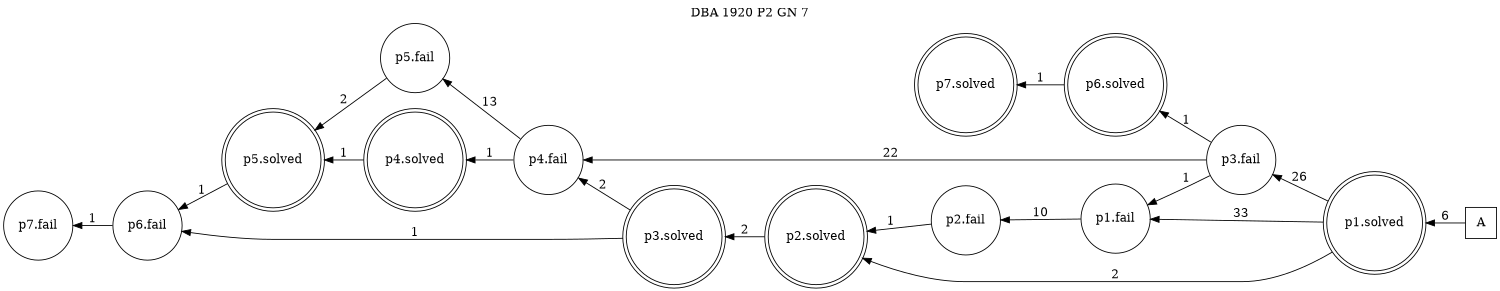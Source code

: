 digraph DBA_1920_P2_GN_7_GOOD {
labelloc="tl"
label= " DBA 1920 P2 GN 7 "
rankdir="RL";
graph [ size=" 10 , 10 !"]

"A" [shape="square" label="A"]
"p1.solved" [shape="doublecircle" label="p1.solved"]
"p1.fail" [shape="circle" label="p1.fail"]
"p2.fail" [shape="circle" label="p2.fail"]
"p3.fail" [shape="circle" label="p3.fail"]
"p2.solved" [shape="doublecircle" label="p2.solved"]
"p4.fail" [shape="circle" label="p4.fail"]
"p5.fail" [shape="circle" label="p5.fail"]
"p5.solved" [shape="doublecircle" label="p5.solved"]
"p3.solved" [shape="doublecircle" label="p3.solved"]
"p6.fail" [shape="circle" label="p6.fail"]
"p7.fail" [shape="circle" label="p7.fail"]
"p4.solved" [shape="doublecircle" label="p4.solved"]
"p6.solved" [shape="doublecircle" label="p6.solved"]
"p7.solved" [shape="doublecircle" label="p7.solved"]
"A" -> "p1.solved" [ label=6]
"p1.solved" -> "p1.fail" [ label=33]
"p1.solved" -> "p3.fail" [ label=26]
"p1.solved" -> "p2.solved" [ label=2]
"p1.fail" -> "p2.fail" [ label=10]
"p2.fail" -> "p2.solved" [ label=1]
"p3.fail" -> "p1.fail" [ label=1]
"p3.fail" -> "p4.fail" [ label=22]
"p3.fail" -> "p6.solved" [ label=1]
"p2.solved" -> "p3.solved" [ label=2]
"p4.fail" -> "p5.fail" [ label=13]
"p4.fail" -> "p4.solved" [ label=1]
"p5.fail" -> "p5.solved" [ label=2]
"p5.solved" -> "p6.fail" [ label=1]
"p3.solved" -> "p4.fail" [ label=2]
"p3.solved" -> "p6.fail" [ label=1]
"p6.fail" -> "p7.fail" [ label=1]
"p4.solved" -> "p5.solved" [ label=1]
"p6.solved" -> "p7.solved" [ label=1]
}
